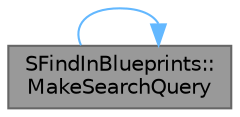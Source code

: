 digraph "SFindInBlueprints::MakeSearchQuery"
{
 // INTERACTIVE_SVG=YES
 // LATEX_PDF_SIZE
  bgcolor="transparent";
  edge [fontname=Helvetica,fontsize=10,labelfontname=Helvetica,labelfontsize=10];
  node [fontname=Helvetica,fontsize=10,shape=box,height=0.2,width=0.4];
  rankdir="LR";
  Node1 [id="Node000001",label="SFindInBlueprints::\lMakeSearchQuery",height=0.2,width=0.4,color="gray40", fillcolor="grey60", style="filled", fontcolor="black",tooltip="Submits a search query."];
  Node1 -> Node1 [id="edge1_Node000001_Node000001",color="steelblue1",style="solid",tooltip=" "];
}
